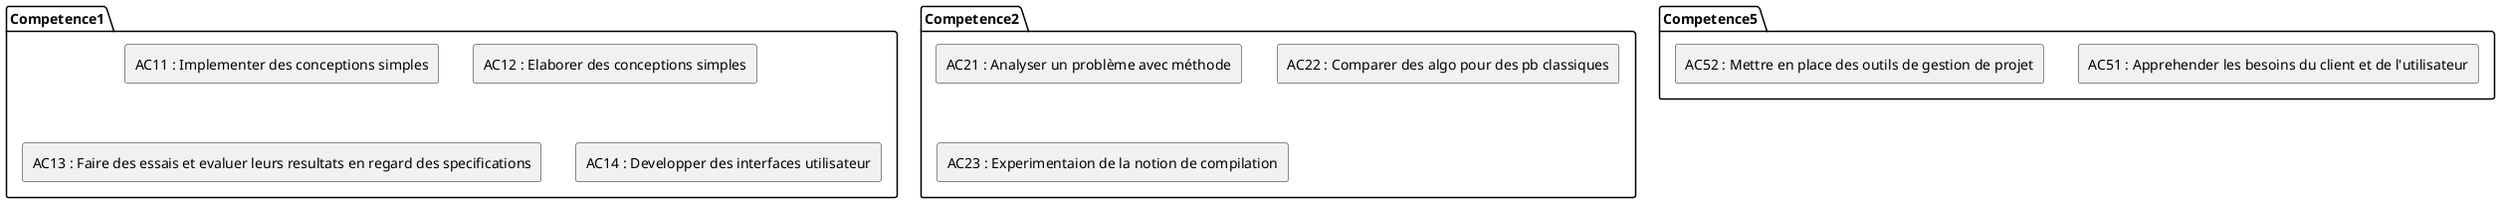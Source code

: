 @startuml competences
'----------- Compétences

package Competence1 {
rectangle "AC11 : Implementer des conceptions simples" as AC11 
rectangle "AC12 : Elaborer des conceptions simples" as AC12
rectangle "AC13 : Faire des essais et evaluer leurs resultats en regard des specifications" as AC13
rectangle "AC14 : Developper des interfaces utilisateur" as AC14
}

package Competence2 {
rectangle "AC21 : Analyser un problème avec méthode" as AC21 
rectangle "AC22 : Comparer des algo pour des pb classiques" as AC22
rectangle "AC23 : Experimentaion de la notion de compilation" as AC23
}

package Competence5 {
rectangle "AC51 : Apprehender les besoins du client et de l'utilisateur" as AC51 
rectangle "AC52 : Mettre en place des outils de gestion de projet" as AC52
}
@enduml
